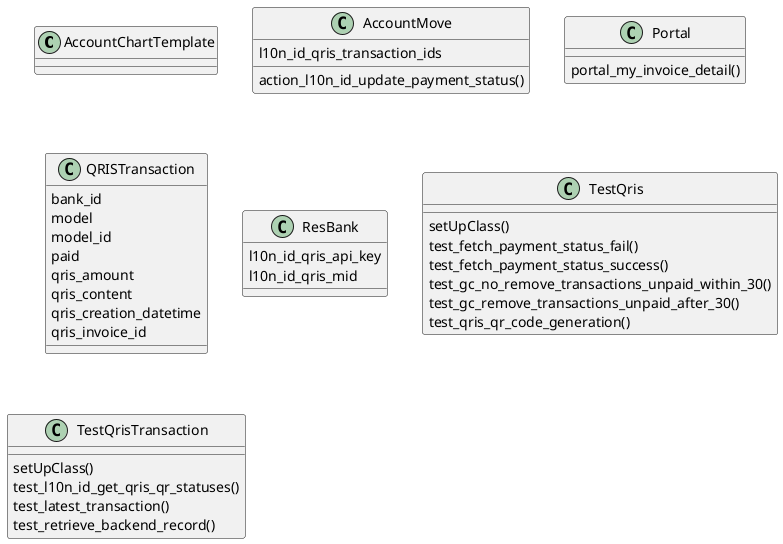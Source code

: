 @startuml classes_l10n_id
set namespaceSeparator none
class "AccountChartTemplate" as odoo_src.odoo.addons.l10n_id.models.template_id.AccountChartTemplate {
}
class "AccountMove" as odoo_src.odoo.addons.l10n_id.models.account_move.AccountMove {
  l10n_id_qris_transaction_ids
  action_l10n_id_update_payment_status()
}
class "Portal" as odoo_src.odoo.addons.l10n_id.controllers.portal.Portal {
  portal_my_invoice_detail()
}
class "QRISTransaction" as odoo_src.odoo.addons.l10n_id.models.qris_transaction.QRISTransaction {
  bank_id
  model
  model_id
  paid
  qris_amount
  qris_content
  qris_creation_datetime
  qris_invoice_id
}
class "ResBank" as odoo_src.odoo.addons.l10n_id.models.res_bank.ResBank {
  l10n_id_qris_api_key
  l10n_id_qris_mid
}
class "TestQris" as odoo_src.odoo.addons.l10n_id.tests.test_qris.TestQris {
  setUpClass()
  test_fetch_payment_status_fail()
  test_fetch_payment_status_success()
  test_gc_no_remove_transactions_unpaid_within_30()
  test_gc_remove_transactions_unpaid_after_30()
  test_qris_qr_code_generation()
}
class "TestQrisTransaction" as odoo_src.odoo.addons.l10n_id.tests.test_qris_transaction.TestQrisTransaction {
  setUpClass()
  test_l10n_id_get_qris_qr_statuses()
  test_latest_transaction()
  test_retrieve_backend_record()
}
@enduml
